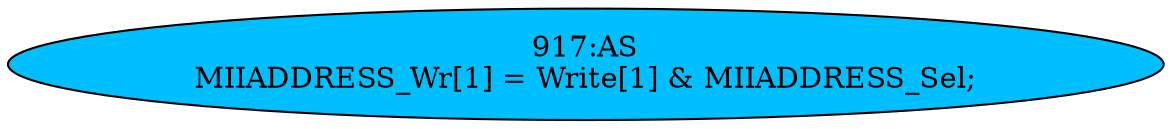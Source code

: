 strict digraph "" {
	node [label="\N"];
	"917:AS"	 [ast="<pyverilog.vparser.ast.Assign object at 0x7fbdee0e2410>",
		def_var="['MIIADDRESS_Wr']",
		fillcolor=deepskyblue,
		label="917:AS
MIIADDRESS_Wr[1] = Write[1] & MIIADDRESS_Sel;",
		statements="[]",
		style=filled,
		typ=Assign,
		use_var="['Write', 'MIIADDRESS_Sel']"];
}

